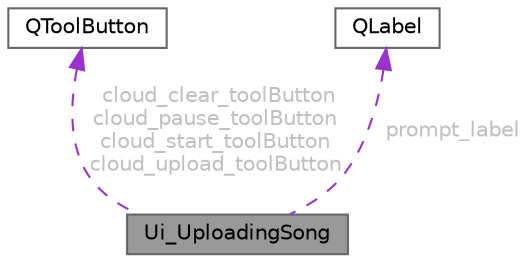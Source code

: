digraph "Ui_UploadingSong"
{
 // LATEX_PDF_SIZE
  bgcolor="transparent";
  edge [fontname=Helvetica,fontsize=10,labelfontname=Helvetica,labelfontsize=10];
  node [fontname=Helvetica,fontsize=10,shape=box,height=0.2,width=0.4];
  Node1 [id="Node000001",label="Ui_UploadingSong",height=0.2,width=0.4,color="gray40", fillcolor="grey60", style="filled", fontcolor="black",tooltip=" "];
  Node2 -> Node1 [id="edge1_Node000001_Node000002",dir="back",color="darkorchid3",style="dashed",tooltip=" ",label=" cloud_clear_toolButton\ncloud_pause_toolButton\ncloud_start_toolButton\ncloud_upload_toolButton",fontcolor="grey" ];
  Node2 [id="Node000002",label="QToolButton",height=0.2,width=0.4,color="gray40", fillcolor="white", style="filled",URL="$class_q_tool_button.html",tooltip="工具按钮类"];
  Node3 -> Node1 [id="edge2_Node000001_Node000003",dir="back",color="darkorchid3",style="dashed",tooltip=" ",label=" prompt_label",fontcolor="grey" ];
  Node3 [id="Node000003",label="QLabel",height=0.2,width=0.4,color="gray40", fillcolor="white", style="filled",URL="$class_q_label.html",tooltip="标签控件类"];
}
